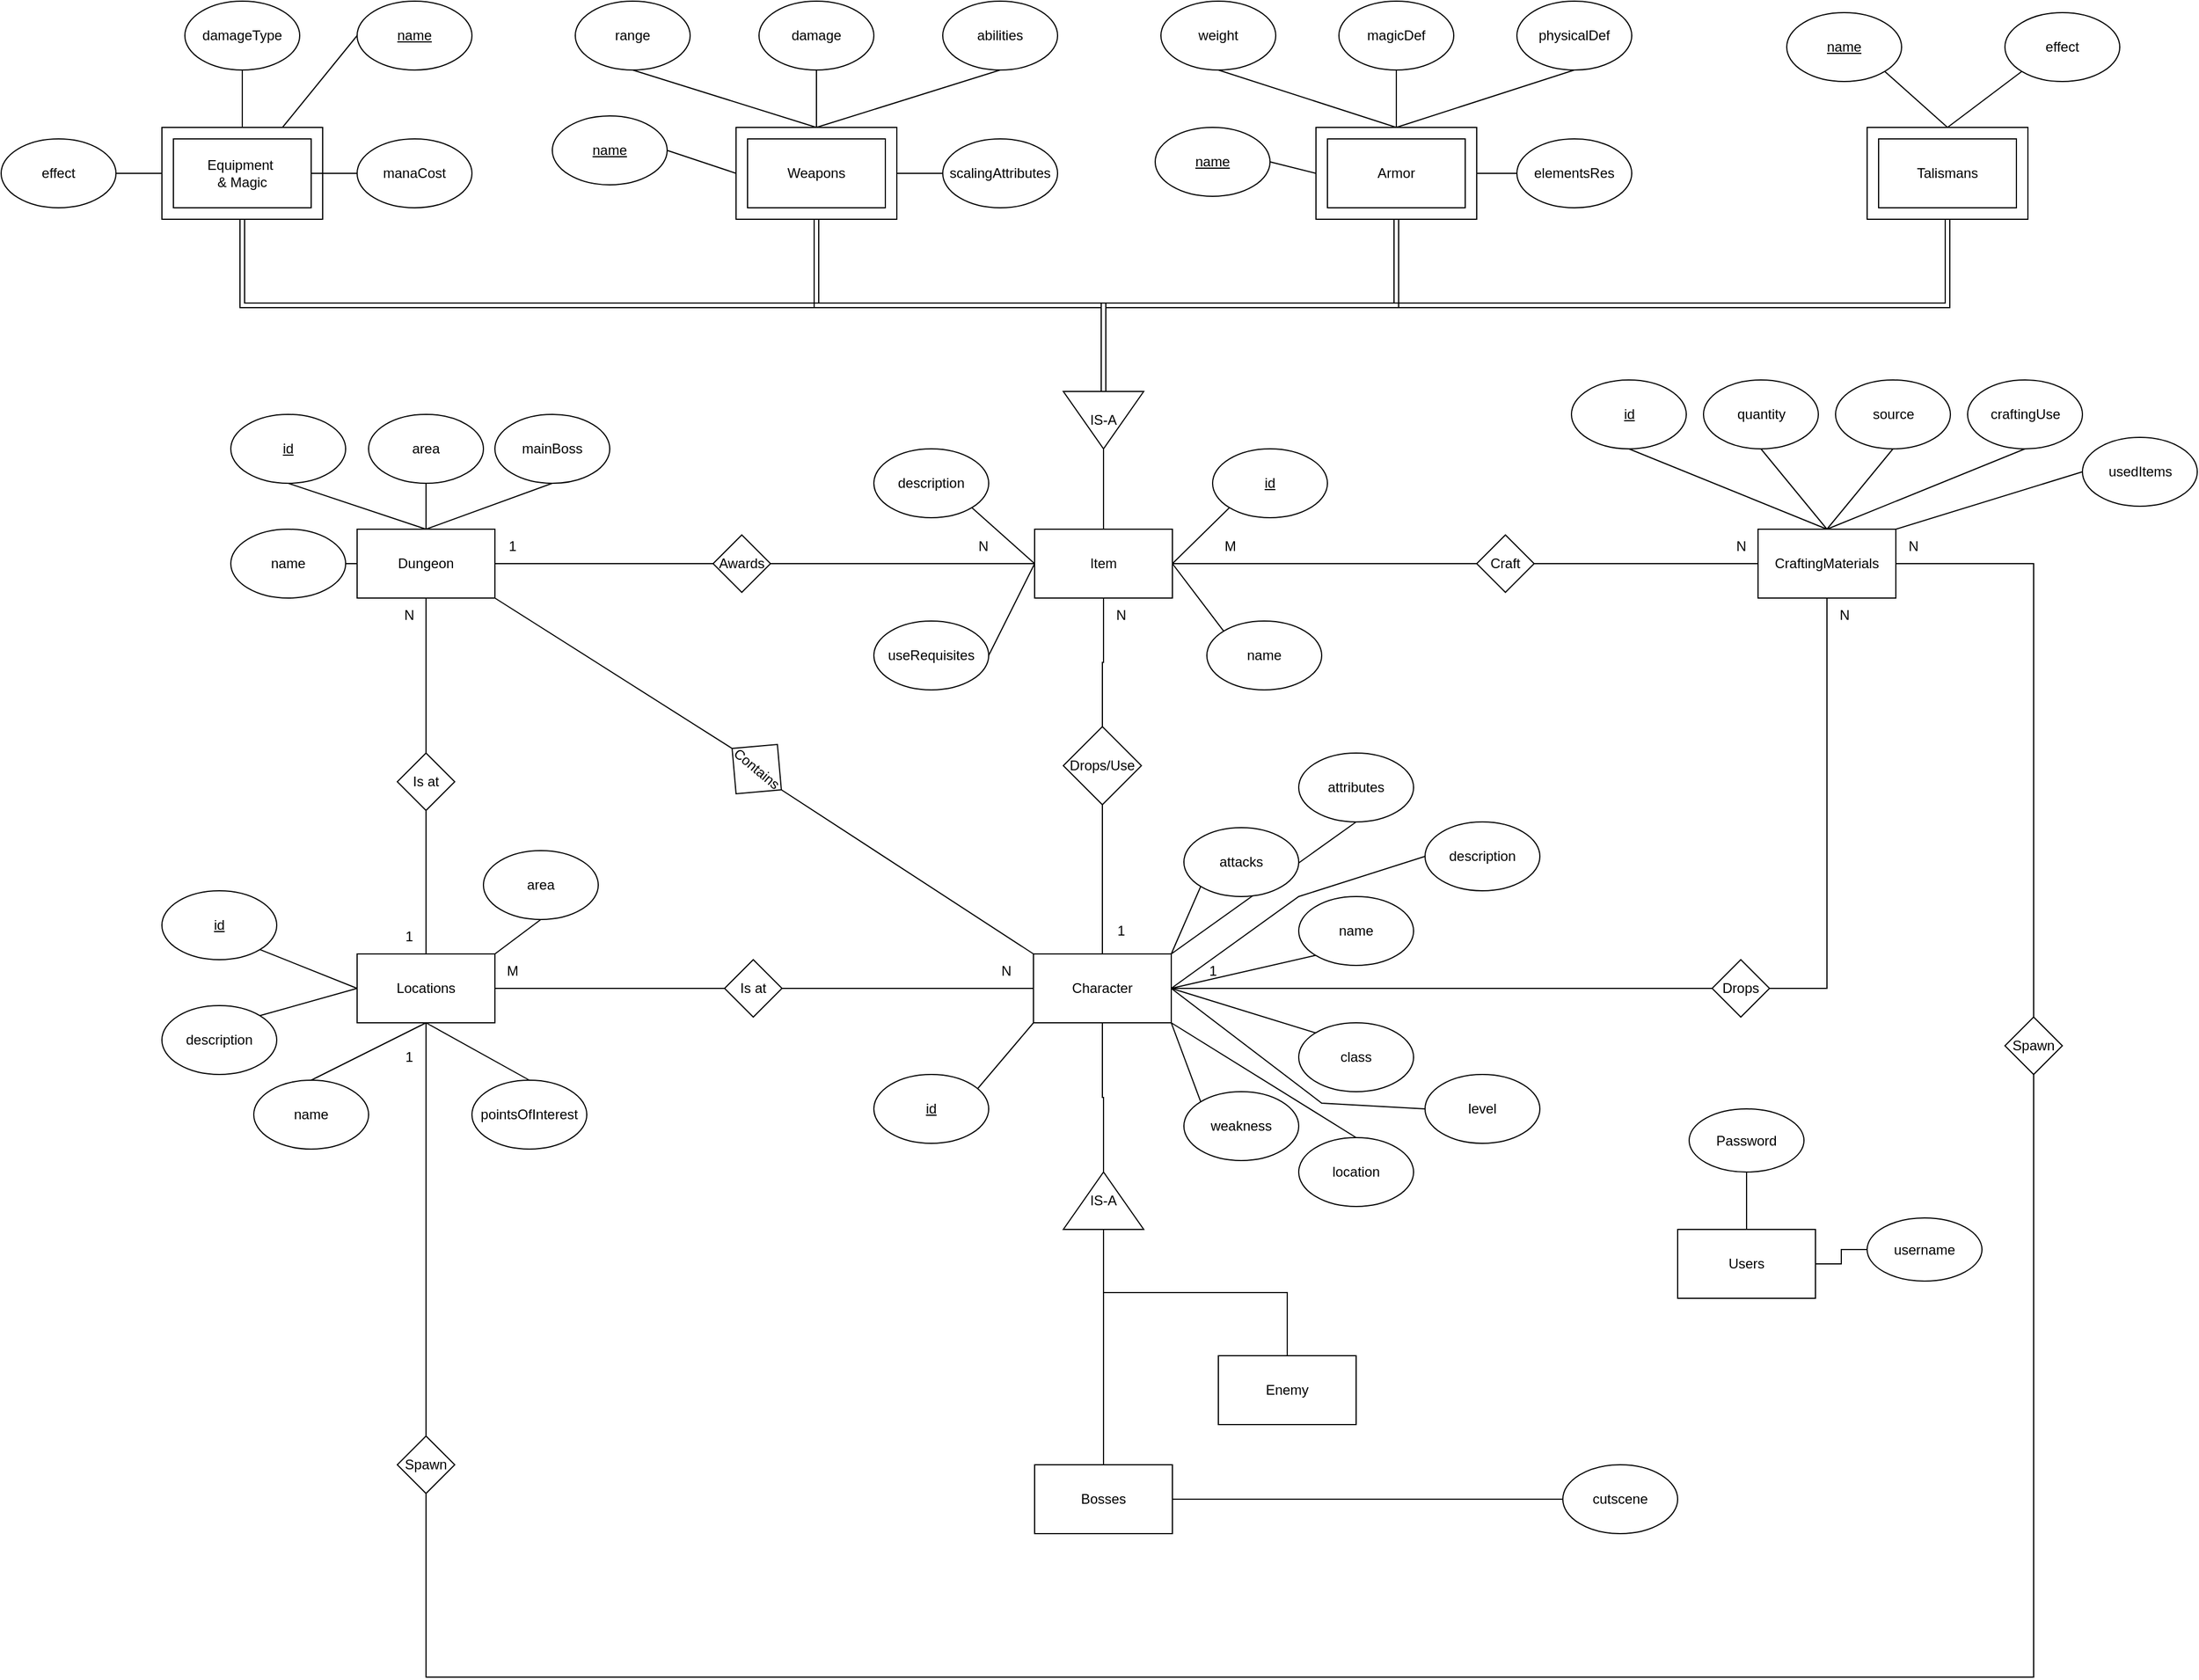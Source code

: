 <mxfile version="24.4.6" type="device">
  <diagram id="R2lEEEUBdFMjLlhIrx00" name="Page-1">
    <mxGraphModel dx="2249" dy="1911" grid="1" gridSize="10" guides="1" tooltips="1" connect="1" arrows="1" fold="1" page="1" pageScale="1" pageWidth="850" pageHeight="1100" math="0" shadow="0" extFonts="Permanent Marker^https://fonts.googleapis.com/css?family=Permanent+Marker">
      <root>
        <mxCell id="0" />
        <mxCell id="1" parent="0" />
        <mxCell id="Km-T-MCeGYv-uBNx-6VA-112" style="edgeStyle=orthogonalEdgeStyle;rounded=0;orthogonalLoop=1;jettySize=auto;html=1;exitX=0.5;exitY=0;exitDx=0;exitDy=0;entryX=0.5;entryY=1;entryDx=0;entryDy=0;endArrow=none;endFill=0;" parent="1" source="a5exqe3Fn3N1X1YNWytJ-4" target="Km-T-MCeGYv-uBNx-6VA-111" edge="1">
          <mxGeometry relative="1" as="geometry" />
        </mxCell>
        <mxCell id="Km-T-MCeGYv-uBNx-6VA-150" style="edgeStyle=orthogonalEdgeStyle;rounded=0;orthogonalLoop=1;jettySize=auto;html=1;exitX=1;exitY=0.5;exitDx=0;exitDy=0;entryX=0.5;entryY=1;entryDx=0;entryDy=0;endArrow=none;endFill=0;" parent="1" source="Km-T-MCeGYv-uBNx-6VA-151" target="Km-T-MCeGYv-uBNx-6VA-145" edge="1">
          <mxGeometry relative="1" as="geometry" />
        </mxCell>
        <mxCell id="a5exqe3Fn3N1X1YNWytJ-4" value="Character" style="rounded=0;whiteSpace=wrap;html=1;" parent="1" vertex="1">
          <mxGeometry x="399" y="370" width="120" height="60" as="geometry" />
        </mxCell>
        <mxCell id="Km-T-MCeGYv-uBNx-6VA-146" style="edgeStyle=orthogonalEdgeStyle;rounded=0;orthogonalLoop=1;jettySize=auto;html=1;exitX=1;exitY=0.5;exitDx=0;exitDy=0;entryX=0;entryY=0.5;entryDx=0;entryDy=0;endArrow=none;endFill=0;" parent="1" source="Km-T-MCeGYv-uBNx-6VA-147" target="Km-T-MCeGYv-uBNx-6VA-145" edge="1">
          <mxGeometry relative="1" as="geometry" />
        </mxCell>
        <mxCell id="a5exqe3Fn3N1X1YNWytJ-5" value="Item" style="rounded=0;whiteSpace=wrap;html=1;" parent="1" vertex="1">
          <mxGeometry x="400" width="120" height="60" as="geometry" />
        </mxCell>
        <mxCell id="a5exqe3Fn3N1X1YNWytJ-6" value="Weapons" style="rounded=0;whiteSpace=wrap;html=1;" parent="1" vertex="1">
          <mxGeometry x="150" y="-340" width="120" height="60" as="geometry" />
        </mxCell>
        <mxCell id="a5exqe3Fn3N1X1YNWytJ-7" value="Armor" style="rounded=0;whiteSpace=wrap;html=1;" parent="1" vertex="1">
          <mxGeometry x="655" y="-340" width="120" height="60" as="geometry" />
        </mxCell>
        <mxCell id="a5exqe3Fn3N1X1YNWytJ-8" value="Talismans" style="rounded=0;whiteSpace=wrap;html=1;" parent="1" vertex="1">
          <mxGeometry x="1135" y="-340" width="120" height="60" as="geometry" />
        </mxCell>
        <mxCell id="a5exqe3Fn3N1X1YNWytJ-9" value="Equipment&amp;nbsp;&lt;br&gt;&amp;amp; Magic" style="rounded=0;whiteSpace=wrap;html=1;strokeColor=default;perimeterSpacing=0;glass=0;shadow=0;gradientColor=none;fillColor=default;" parent="1" vertex="1">
          <mxGeometry x="-350" y="-340" width="120" height="60" as="geometry" />
        </mxCell>
        <mxCell id="Km-T-MCeGYv-uBNx-6VA-139" style="rounded=0;orthogonalLoop=1;jettySize=auto;html=1;exitX=0.5;exitY=0;exitDx=0;exitDy=0;entryX=0.5;entryY=1;entryDx=0;entryDy=0;endArrow=none;endFill=0;edgeStyle=orthogonalEdgeStyle;" parent="1" source="Km-T-MCeGYv-uBNx-6VA-140" target="Km-T-MCeGYv-uBNx-6VA-134" edge="1">
          <mxGeometry relative="1" as="geometry" />
        </mxCell>
        <mxCell id="Km-T-MCeGYv-uBNx-6VA-160" style="edgeStyle=orthogonalEdgeStyle;rounded=0;orthogonalLoop=1;jettySize=auto;html=1;exitX=0.5;exitY=0;exitDx=0;exitDy=0;entryX=1;entryY=0.5;entryDx=0;entryDy=0;endArrow=none;endFill=0;" parent="1" source="Km-T-MCeGYv-uBNx-6VA-167" target="Km-T-MCeGYv-uBNx-6VA-145" edge="1">
          <mxGeometry relative="1" as="geometry">
            <Array as="points">
              <mxPoint x="1270" y="30" />
            </Array>
          </mxGeometry>
        </mxCell>
        <mxCell id="a5exqe3Fn3N1X1YNWytJ-10" value="Locations" style="rounded=0;whiteSpace=wrap;html=1;" parent="1" vertex="1">
          <mxGeometry x="-190" y="370" width="120" height="60" as="geometry" />
        </mxCell>
        <mxCell id="Km-T-MCeGYv-uBNx-6VA-100" style="edgeStyle=orthogonalEdgeStyle;rounded=0;orthogonalLoop=1;jettySize=auto;html=1;exitX=0.5;exitY=0;exitDx=0;exitDy=0;entryX=0;entryY=0.5;entryDx=0;entryDy=0;endArrow=none;endFill=0;" parent="1" source="a5exqe3Fn3N1X1YNWytJ-12" target="Km-T-MCeGYv-uBNx-6VA-94" edge="1">
          <mxGeometry relative="1" as="geometry" />
        </mxCell>
        <mxCell id="a5exqe3Fn3N1X1YNWytJ-12" value="Bosses" style="rounded=0;whiteSpace=wrap;html=1;" parent="1" vertex="1">
          <mxGeometry x="400" y="815" width="120" height="60" as="geometry" />
        </mxCell>
        <mxCell id="a5exqe3Fn3N1X1YNWytJ-35" value="IS-A" style="triangle;whiteSpace=wrap;html=1;rotation=0;direction=south;" parent="1" vertex="1">
          <mxGeometry x="425" y="-120" width="70" height="50" as="geometry" />
        </mxCell>
        <mxCell id="a5exqe3Fn3N1X1YNWytJ-36" value="" style="endArrow=none;html=1;rounded=0;entryX=1;entryY=0.5;entryDx=0;entryDy=0;exitX=0.5;exitY=0;exitDx=0;exitDy=0;" parent="1" source="a5exqe3Fn3N1X1YNWytJ-5" target="a5exqe3Fn3N1X1YNWytJ-35" edge="1">
          <mxGeometry width="50" height="50" relative="1" as="geometry">
            <mxPoint x="300" y="30" as="sourcePoint" />
            <mxPoint x="350" y="-20" as="targetPoint" />
          </mxGeometry>
        </mxCell>
        <mxCell id="a5exqe3Fn3N1X1YNWytJ-37" value="" style="endArrow=none;html=1;rounded=0;entryX=0.5;entryY=1;entryDx=0;entryDy=0;exitX=0;exitY=0.5;exitDx=0;exitDy=0;edgeStyle=orthogonalEdgeStyle;shape=link;" parent="1" source="a5exqe3Fn3N1X1YNWytJ-35" target="Er95AWRNGRpnLCsBrpN--17" edge="1">
          <mxGeometry width="50" height="50" relative="1" as="geometry">
            <mxPoint x="210" y="-100" as="sourcePoint" />
            <mxPoint x="260" y="-150" as="targetPoint" />
          </mxGeometry>
        </mxCell>
        <mxCell id="a5exqe3Fn3N1X1YNWytJ-38" value="" style="endArrow=none;html=1;rounded=0;entryX=0.5;entryY=1;entryDx=0;entryDy=0;exitX=0;exitY=0.5;exitDx=0;exitDy=0;edgeStyle=orthogonalEdgeStyle;shape=link;" parent="1" source="a5exqe3Fn3N1X1YNWytJ-35" target="Er95AWRNGRpnLCsBrpN--18" edge="1">
          <mxGeometry width="50" height="50" relative="1" as="geometry">
            <mxPoint x="470" y="-110" as="sourcePoint" />
            <mxPoint x="170" y="-210" as="targetPoint" />
          </mxGeometry>
        </mxCell>
        <mxCell id="a5exqe3Fn3N1X1YNWytJ-39" value="" style="endArrow=none;html=1;rounded=0;entryX=0.5;entryY=1;entryDx=0;entryDy=0;exitX=0;exitY=0.5;exitDx=0;exitDy=0;edgeStyle=orthogonalEdgeStyle;shape=link;" parent="1" source="a5exqe3Fn3N1X1YNWytJ-35" target="Er95AWRNGRpnLCsBrpN--19" edge="1">
          <mxGeometry width="50" height="50" relative="1" as="geometry">
            <mxPoint x="480" y="-100" as="sourcePoint" />
            <mxPoint x="180" y="-200" as="targetPoint" />
          </mxGeometry>
        </mxCell>
        <mxCell id="a5exqe3Fn3N1X1YNWytJ-40" value="" style="endArrow=none;html=1;rounded=0;entryX=0.5;entryY=1;entryDx=0;entryDy=0;exitX=0;exitY=0.5;exitDx=0;exitDy=0;edgeStyle=orthogonalEdgeStyle;shape=link;" parent="1" source="a5exqe3Fn3N1X1YNWytJ-35" target="Er95AWRNGRpnLCsBrpN--21" edge="1">
          <mxGeometry width="50" height="50" relative="1" as="geometry">
            <mxPoint x="490" y="-90" as="sourcePoint" />
            <mxPoint x="190" y="-190" as="targetPoint" />
          </mxGeometry>
        </mxCell>
        <mxCell id="a5exqe3Fn3N1X1YNWytJ-52" style="edgeStyle=orthogonalEdgeStyle;rounded=0;orthogonalLoop=1;jettySize=auto;html=1;exitX=1;exitY=0.5;exitDx=0;exitDy=0;entryX=0;entryY=0.5;entryDx=0;entryDy=0;endArrow=none;endFill=0;" parent="1" source="a5exqe3Fn3N1X1YNWytJ-51" target="a5exqe3Fn3N1X1YNWytJ-4" edge="1">
          <mxGeometry relative="1" as="geometry" />
        </mxCell>
        <mxCell id="a5exqe3Fn3N1X1YNWytJ-53" style="edgeStyle=orthogonalEdgeStyle;rounded=0;orthogonalLoop=1;jettySize=auto;html=1;exitX=0;exitY=0.5;exitDx=0;exitDy=0;entryX=1;entryY=0.5;entryDx=0;entryDy=0;endArrow=none;endFill=0;" parent="1" source="a5exqe3Fn3N1X1YNWytJ-51" target="a5exqe3Fn3N1X1YNWytJ-10" edge="1">
          <mxGeometry relative="1" as="geometry" />
        </mxCell>
        <mxCell id="a5exqe3Fn3N1X1YNWytJ-51" value="Is at" style="rhombus;whiteSpace=wrap;html=1;" parent="1" vertex="1">
          <mxGeometry x="130" y="375" width="50" height="50" as="geometry" />
        </mxCell>
        <mxCell id="Km-T-MCeGYv-uBNx-6VA-59" style="rounded=0;orthogonalLoop=1;jettySize=auto;html=1;exitX=0.5;exitY=1;exitDx=0;exitDy=0;entryX=0.5;entryY=0;entryDx=0;entryDy=0;endArrow=none;endFill=0;" parent="1" source="Km-T-MCeGYv-uBNx-6VA-4" target="Er95AWRNGRpnLCsBrpN--17" edge="1">
          <mxGeometry relative="1" as="geometry" />
        </mxCell>
        <mxCell id="Km-T-MCeGYv-uBNx-6VA-4" value="damageType" style="ellipse;whiteSpace=wrap;html=1;" parent="1" vertex="1">
          <mxGeometry x="-340" y="-460" width="100" height="60" as="geometry" />
        </mxCell>
        <mxCell id="Km-T-MCeGYv-uBNx-6VA-60" style="edgeStyle=orthogonalEdgeStyle;rounded=0;orthogonalLoop=1;jettySize=auto;html=1;exitX=0;exitY=0.5;exitDx=0;exitDy=0;entryX=1;entryY=0.5;entryDx=0;entryDy=0;endArrow=none;endFill=0;" parent="1" source="Km-T-MCeGYv-uBNx-6VA-5" target="a5exqe3Fn3N1X1YNWytJ-9" edge="1">
          <mxGeometry relative="1" as="geometry" />
        </mxCell>
        <mxCell id="Km-T-MCeGYv-uBNx-6VA-5" value="manaCost" style="ellipse;whiteSpace=wrap;html=1;" parent="1" vertex="1">
          <mxGeometry x="-190" y="-340" width="100" height="60" as="geometry" />
        </mxCell>
        <mxCell id="Km-T-MCeGYv-uBNx-6VA-63" style="rounded=0;orthogonalLoop=1;jettySize=auto;html=1;exitX=0.5;exitY=1;exitDx=0;exitDy=0;endArrow=none;endFill=0;entryX=0.5;entryY=0;entryDx=0;entryDy=0;" parent="1" source="Km-T-MCeGYv-uBNx-6VA-9" target="Er95AWRNGRpnLCsBrpN--18" edge="1">
          <mxGeometry relative="1" as="geometry">
            <mxPoint x="210" y="-340" as="targetPoint" />
          </mxGeometry>
        </mxCell>
        <mxCell id="Km-T-MCeGYv-uBNx-6VA-9" value="damage" style="ellipse;whiteSpace=wrap;html=1;" parent="1" vertex="1">
          <mxGeometry x="160" y="-460" width="100" height="60" as="geometry" />
        </mxCell>
        <mxCell id="Km-T-MCeGYv-uBNx-6VA-61" style="rounded=0;orthogonalLoop=1;jettySize=auto;html=1;exitX=0.5;exitY=1;exitDx=0;exitDy=0;endArrow=none;endFill=0;entryX=0.5;entryY=0;entryDx=0;entryDy=0;" parent="1" source="Km-T-MCeGYv-uBNx-6VA-10" target="Er95AWRNGRpnLCsBrpN--18" edge="1">
          <mxGeometry relative="1" as="geometry" />
        </mxCell>
        <mxCell id="Km-T-MCeGYv-uBNx-6VA-10" value="range" style="ellipse;whiteSpace=wrap;html=1;" parent="1" vertex="1">
          <mxGeometry y="-460" width="100" height="60" as="geometry" />
        </mxCell>
        <mxCell id="Km-T-MCeGYv-uBNx-6VA-65" style="rounded=0;orthogonalLoop=1;jettySize=auto;html=1;exitX=0;exitY=0.5;exitDx=0;exitDy=0;entryX=1;entryY=0.5;entryDx=0;entryDy=0;endArrow=none;endFill=0;" parent="1" source="Km-T-MCeGYv-uBNx-6VA-11" target="Er95AWRNGRpnLCsBrpN--18" edge="1">
          <mxGeometry relative="1" as="geometry" />
        </mxCell>
        <mxCell id="Km-T-MCeGYv-uBNx-6VA-11" value="scalingAttributes" style="ellipse;whiteSpace=wrap;html=1;" parent="1" vertex="1">
          <mxGeometry x="320" y="-340" width="100" height="60" as="geometry" />
        </mxCell>
        <mxCell id="Km-T-MCeGYv-uBNx-6VA-64" style="rounded=0;orthogonalLoop=1;jettySize=auto;html=1;exitX=0.5;exitY=1;exitDx=0;exitDy=0;endArrow=none;endFill=0;entryX=0.5;entryY=0;entryDx=0;entryDy=0;" parent="1" source="Km-T-MCeGYv-uBNx-6VA-12" target="Er95AWRNGRpnLCsBrpN--18" edge="1">
          <mxGeometry relative="1" as="geometry">
            <mxPoint x="210" y="-340" as="targetPoint" />
          </mxGeometry>
        </mxCell>
        <mxCell id="Km-T-MCeGYv-uBNx-6VA-12" value="abilities" style="ellipse;whiteSpace=wrap;html=1;" parent="1" vertex="1">
          <mxGeometry x="320" y="-460" width="100" height="60" as="geometry" />
        </mxCell>
        <mxCell id="Km-T-MCeGYv-uBNx-6VA-71" style="rounded=0;orthogonalLoop=1;jettySize=auto;html=1;exitX=0.5;exitY=1;exitDx=0;exitDy=0;entryX=0.5;entryY=0;entryDx=0;entryDy=0;endArrow=none;endFill=0;" parent="1" source="Km-T-MCeGYv-uBNx-6VA-15" target="Er95AWRNGRpnLCsBrpN--19" edge="1">
          <mxGeometry relative="1" as="geometry" />
        </mxCell>
        <mxCell id="Km-T-MCeGYv-uBNx-6VA-15" value="physicalDef" style="ellipse;whiteSpace=wrap;html=1;" parent="1" vertex="1">
          <mxGeometry x="820" y="-460" width="100" height="60" as="geometry" />
        </mxCell>
        <mxCell id="Km-T-MCeGYv-uBNx-6VA-70" style="rounded=0;orthogonalLoop=1;jettySize=auto;html=1;exitX=0.5;exitY=1;exitDx=0;exitDy=0;entryX=0.5;entryY=0;entryDx=0;entryDy=0;endArrow=none;endFill=0;" parent="1" source="Km-T-MCeGYv-uBNx-6VA-16" target="Er95AWRNGRpnLCsBrpN--19" edge="1">
          <mxGeometry relative="1" as="geometry" />
        </mxCell>
        <mxCell id="Km-T-MCeGYv-uBNx-6VA-16" value="magicDef" style="ellipse;whiteSpace=wrap;html=1;" parent="1" vertex="1">
          <mxGeometry x="665" y="-460" width="100" height="60" as="geometry" />
        </mxCell>
        <mxCell id="Km-T-MCeGYv-uBNx-6VA-72" style="rounded=0;orthogonalLoop=1;jettySize=auto;html=1;exitX=0;exitY=0.5;exitDx=0;exitDy=0;entryX=1;entryY=0.5;entryDx=0;entryDy=0;endArrow=none;endFill=0;" parent="1" source="Km-T-MCeGYv-uBNx-6VA-17" target="Er95AWRNGRpnLCsBrpN--19" edge="1">
          <mxGeometry relative="1" as="geometry" />
        </mxCell>
        <mxCell id="Km-T-MCeGYv-uBNx-6VA-17" value="elementsRes" style="ellipse;whiteSpace=wrap;html=1;" parent="1" vertex="1">
          <mxGeometry x="820" y="-340" width="100" height="60" as="geometry" />
        </mxCell>
        <mxCell id="Km-T-MCeGYv-uBNx-6VA-68" style="rounded=0;orthogonalLoop=1;jettySize=auto;html=1;exitX=0.5;exitY=1;exitDx=0;exitDy=0;entryX=0.5;entryY=0;entryDx=0;entryDy=0;endArrow=none;endFill=0;" parent="1" source="Km-T-MCeGYv-uBNx-6VA-18" target="Er95AWRNGRpnLCsBrpN--19" edge="1">
          <mxGeometry relative="1" as="geometry" />
        </mxCell>
        <mxCell id="Km-T-MCeGYv-uBNx-6VA-18" value="weight" style="ellipse;whiteSpace=wrap;html=1;" parent="1" vertex="1">
          <mxGeometry x="510" y="-460" width="100" height="60" as="geometry" />
        </mxCell>
        <mxCell id="Km-T-MCeGYv-uBNx-6VA-78" style="rounded=0;orthogonalLoop=1;jettySize=auto;html=1;exitX=0;exitY=1;exitDx=0;exitDy=0;entryX=0.5;entryY=0;entryDx=0;entryDy=0;endArrow=none;endFill=0;" parent="1" source="Km-T-MCeGYv-uBNx-6VA-22" target="Er95AWRNGRpnLCsBrpN--21" edge="1">
          <mxGeometry relative="1" as="geometry" />
        </mxCell>
        <mxCell id="Km-T-MCeGYv-uBNx-6VA-22" value="effect" style="ellipse;whiteSpace=wrap;html=1;" parent="1" vertex="1">
          <mxGeometry x="1245" y="-450" width="100" height="60" as="geometry" />
        </mxCell>
        <mxCell id="Km-T-MCeGYv-uBNx-6VA-104" style="rounded=0;orthogonalLoop=1;jettySize=auto;html=1;exitX=0;exitY=1;exitDx=0;exitDy=0;entryX=1;entryY=0.5;entryDx=0;entryDy=0;endArrow=none;endFill=0;" parent="1" source="Km-T-MCeGYv-uBNx-6VA-24" target="a5exqe3Fn3N1X1YNWytJ-5" edge="1">
          <mxGeometry relative="1" as="geometry" />
        </mxCell>
        <mxCell id="Km-T-MCeGYv-uBNx-6VA-24" value="&lt;u&gt;id&lt;/u&gt;" style="ellipse;whiteSpace=wrap;html=1;" parent="1" vertex="1">
          <mxGeometry x="555" y="-70" width="100" height="60" as="geometry" />
        </mxCell>
        <mxCell id="Km-T-MCeGYv-uBNx-6VA-105" style="rounded=0;orthogonalLoop=1;jettySize=auto;html=1;exitX=0;exitY=0;exitDx=0;exitDy=0;entryX=1;entryY=0.5;entryDx=0;entryDy=0;endArrow=none;endFill=0;" parent="1" source="Km-T-MCeGYv-uBNx-6VA-25" target="a5exqe3Fn3N1X1YNWytJ-5" edge="1">
          <mxGeometry relative="1" as="geometry" />
        </mxCell>
        <mxCell id="Km-T-MCeGYv-uBNx-6VA-25" value="name" style="ellipse;whiteSpace=wrap;html=1;" parent="1" vertex="1">
          <mxGeometry x="550" y="80" width="100" height="60" as="geometry" />
        </mxCell>
        <mxCell id="Km-T-MCeGYv-uBNx-6VA-101" style="rounded=0;orthogonalLoop=1;jettySize=auto;html=1;exitX=1;exitY=1;exitDx=0;exitDy=0;entryX=0;entryY=0.5;entryDx=0;entryDy=0;endArrow=none;endFill=0;" parent="1" source="Km-T-MCeGYv-uBNx-6VA-26" target="a5exqe3Fn3N1X1YNWytJ-5" edge="1">
          <mxGeometry relative="1" as="geometry" />
        </mxCell>
        <mxCell id="Km-T-MCeGYv-uBNx-6VA-26" value="description" style="ellipse;whiteSpace=wrap;html=1;" parent="1" vertex="1">
          <mxGeometry x="260" y="-70" width="100" height="60" as="geometry" />
        </mxCell>
        <mxCell id="Km-T-MCeGYv-uBNx-6VA-103" style="rounded=0;orthogonalLoop=1;jettySize=auto;html=1;exitX=1;exitY=0.5;exitDx=0;exitDy=0;entryX=0;entryY=0.5;entryDx=0;entryDy=0;endArrow=none;endFill=0;" parent="1" source="Km-T-MCeGYv-uBNx-6VA-28" target="a5exqe3Fn3N1X1YNWytJ-5" edge="1">
          <mxGeometry relative="1" as="geometry" />
        </mxCell>
        <mxCell id="Km-T-MCeGYv-uBNx-6VA-28" value="useRequisites" style="ellipse;whiteSpace=wrap;html=1;" parent="1" vertex="1">
          <mxGeometry x="260" y="80" width="100" height="60" as="geometry" />
        </mxCell>
        <mxCell id="Km-T-MCeGYv-uBNx-6VA-79" style="rounded=0;orthogonalLoop=1;jettySize=auto;html=1;exitX=1;exitY=0.5;exitDx=0;exitDy=0;entryX=0;entryY=0.5;entryDx=0;entryDy=0;endArrow=none;endFill=0;" parent="1" source="Km-T-MCeGYv-uBNx-6VA-29" target="Er95AWRNGRpnLCsBrpN--17" edge="1">
          <mxGeometry relative="1" as="geometry" />
        </mxCell>
        <mxCell id="Km-T-MCeGYv-uBNx-6VA-29" value="effect" style="ellipse;whiteSpace=wrap;html=1;" parent="1" vertex="1">
          <mxGeometry x="-500" y="-340" width="100" height="60" as="geometry" />
        </mxCell>
        <mxCell id="Km-T-MCeGYv-uBNx-6VA-131" style="rounded=0;orthogonalLoop=1;jettySize=auto;html=1;exitX=0.5;exitY=1;exitDx=0;exitDy=0;entryX=0;entryY=1;entryDx=0;entryDy=0;endArrow=none;endFill=0;" parent="1" source="Km-T-MCeGYv-uBNx-6VA-30" target="a5exqe3Fn3N1X1YNWytJ-4" edge="1">
          <mxGeometry relative="1" as="geometry" />
        </mxCell>
        <mxCell id="Km-T-MCeGYv-uBNx-6VA-30" value="&lt;u&gt;id&lt;/u&gt;" style="ellipse;whiteSpace=wrap;html=1;" parent="1" vertex="1">
          <mxGeometry x="260" y="475" width="100" height="60" as="geometry" />
        </mxCell>
        <mxCell id="Km-T-MCeGYv-uBNx-6VA-125" style="rounded=0;orthogonalLoop=1;jettySize=auto;html=1;exitX=0;exitY=1;exitDx=0;exitDy=0;entryX=1;entryY=0.5;entryDx=0;entryDy=0;endArrow=none;endFill=0;" parent="1" source="Km-T-MCeGYv-uBNx-6VA-31" target="a5exqe3Fn3N1X1YNWytJ-4" edge="1">
          <mxGeometry relative="1" as="geometry" />
        </mxCell>
        <mxCell id="Km-T-MCeGYv-uBNx-6VA-31" value="name" style="ellipse;whiteSpace=wrap;html=1;" parent="1" vertex="1">
          <mxGeometry x="630" y="320" width="100" height="60" as="geometry" />
        </mxCell>
        <mxCell id="Km-T-MCeGYv-uBNx-6VA-127" style="rounded=0;orthogonalLoop=1;jettySize=auto;html=1;exitX=0;exitY=0;exitDx=0;exitDy=0;entryX=1;entryY=0.5;entryDx=0;entryDy=0;endArrow=none;endFill=0;" parent="1" source="Km-T-MCeGYv-uBNx-6VA-32" target="a5exqe3Fn3N1X1YNWytJ-4" edge="1">
          <mxGeometry relative="1" as="geometry" />
        </mxCell>
        <mxCell id="Km-T-MCeGYv-uBNx-6VA-32" value="class" style="ellipse;whiteSpace=wrap;html=1;" parent="1" vertex="1">
          <mxGeometry x="630" y="430" width="100" height="60" as="geometry" />
        </mxCell>
        <mxCell id="Km-T-MCeGYv-uBNx-6VA-149" style="rounded=0;orthogonalLoop=1;jettySize=auto;html=1;exitX=0;exitY=0.5;exitDx=0;exitDy=0;entryX=1;entryY=0.5;entryDx=0;entryDy=0;endArrow=none;endFill=0;" parent="1" source="Km-T-MCeGYv-uBNx-6VA-33" target="a5exqe3Fn3N1X1YNWytJ-4" edge="1">
          <mxGeometry relative="1" as="geometry">
            <Array as="points">
              <mxPoint x="650" y="500" />
            </Array>
          </mxGeometry>
        </mxCell>
        <mxCell id="Km-T-MCeGYv-uBNx-6VA-33" value="level" style="ellipse;whiteSpace=wrap;html=1;" parent="1" vertex="1">
          <mxGeometry x="740" y="475" width="100" height="60" as="geometry" />
        </mxCell>
        <mxCell id="Km-T-MCeGYv-uBNx-6VA-130" style="rounded=0;orthogonalLoop=1;jettySize=auto;html=1;exitX=0.5;exitY=1;exitDx=0;exitDy=0;entryX=1;entryY=0;entryDx=0;entryDy=0;endArrow=none;endFill=0;" parent="1" source="Km-T-MCeGYv-uBNx-6VA-34" target="a5exqe3Fn3N1X1YNWytJ-4" edge="1">
          <mxGeometry relative="1" as="geometry" />
        </mxCell>
        <mxCell id="Km-T-MCeGYv-uBNx-6VA-34" value="attributes" style="ellipse;whiteSpace=wrap;html=1;" parent="1" vertex="1">
          <mxGeometry x="630" y="195" width="100" height="60" as="geometry" />
        </mxCell>
        <mxCell id="Km-T-MCeGYv-uBNx-6VA-106" style="rounded=0;orthogonalLoop=1;jettySize=auto;html=1;exitX=1;exitY=1;exitDx=0;exitDy=0;entryX=0;entryY=0.5;entryDx=0;entryDy=0;endArrow=none;endFill=0;" parent="1" source="Km-T-MCeGYv-uBNx-6VA-44" target="a5exqe3Fn3N1X1YNWytJ-10" edge="1">
          <mxGeometry relative="1" as="geometry" />
        </mxCell>
        <mxCell id="Km-T-MCeGYv-uBNx-6VA-44" value="&lt;u&gt;id&lt;/u&gt;" style="ellipse;whiteSpace=wrap;html=1;" parent="1" vertex="1">
          <mxGeometry x="-360" y="315" width="100" height="60" as="geometry" />
        </mxCell>
        <mxCell id="Km-T-MCeGYv-uBNx-6VA-108" style="rounded=0;orthogonalLoop=1;jettySize=auto;html=1;exitX=0.5;exitY=0;exitDx=0;exitDy=0;entryX=0.5;entryY=1;entryDx=0;entryDy=0;endArrow=none;endFill=0;" parent="1" source="Km-T-MCeGYv-uBNx-6VA-45" target="a5exqe3Fn3N1X1YNWytJ-10" edge="1">
          <mxGeometry relative="1" as="geometry" />
        </mxCell>
        <mxCell id="Km-T-MCeGYv-uBNx-6VA-45" value="name" style="ellipse;whiteSpace=wrap;html=1;" parent="1" vertex="1">
          <mxGeometry x="-280" y="480" width="100" height="60" as="geometry" />
        </mxCell>
        <mxCell id="Km-T-MCeGYv-uBNx-6VA-107" style="rounded=0;orthogonalLoop=1;jettySize=auto;html=1;exitX=1;exitY=0;exitDx=0;exitDy=0;entryX=0;entryY=0.5;entryDx=0;entryDy=0;endArrow=none;endFill=0;" parent="1" source="Km-T-MCeGYv-uBNx-6VA-46" target="a5exqe3Fn3N1X1YNWytJ-10" edge="1">
          <mxGeometry relative="1" as="geometry" />
        </mxCell>
        <mxCell id="Km-T-MCeGYv-uBNx-6VA-46" value="description" style="ellipse;whiteSpace=wrap;html=1;" parent="1" vertex="1">
          <mxGeometry x="-360" y="415" width="100" height="60" as="geometry" />
        </mxCell>
        <mxCell id="Km-T-MCeGYv-uBNx-6VA-110" style="rounded=0;orthogonalLoop=1;jettySize=auto;html=1;exitX=0.5;exitY=1;exitDx=0;exitDy=0;entryX=1;entryY=0;entryDx=0;entryDy=0;endArrow=none;endFill=0;" parent="1" source="Km-T-MCeGYv-uBNx-6VA-47" target="a5exqe3Fn3N1X1YNWytJ-10" edge="1">
          <mxGeometry relative="1" as="geometry" />
        </mxCell>
        <mxCell id="Km-T-MCeGYv-uBNx-6VA-47" value="area" style="ellipse;whiteSpace=wrap;html=1;" parent="1" vertex="1">
          <mxGeometry x="-80" y="280" width="100" height="60" as="geometry" />
        </mxCell>
        <mxCell id="Km-T-MCeGYv-uBNx-6VA-109" style="rounded=0;orthogonalLoop=1;jettySize=auto;html=1;exitX=0.5;exitY=0;exitDx=0;exitDy=0;entryX=0.5;entryY=1;entryDx=0;entryDy=0;endArrow=none;endFill=0;" parent="1" source="Km-T-MCeGYv-uBNx-6VA-48" target="a5exqe3Fn3N1X1YNWytJ-10" edge="1">
          <mxGeometry relative="1" as="geometry" />
        </mxCell>
        <mxCell id="Km-T-MCeGYv-uBNx-6VA-48" value="pointsOfInterest" style="ellipse;whiteSpace=wrap;html=1;" parent="1" vertex="1">
          <mxGeometry x="-90" y="480" width="100" height="60" as="geometry" />
        </mxCell>
        <mxCell id="Km-T-MCeGYv-uBNx-6VA-129" style="rounded=0;orthogonalLoop=1;jettySize=auto;html=1;exitX=0.5;exitY=0;exitDx=0;exitDy=0;entryX=1;entryY=1;entryDx=0;entryDy=0;endArrow=none;endFill=0;" parent="1" source="Km-T-MCeGYv-uBNx-6VA-52" target="a5exqe3Fn3N1X1YNWytJ-4" edge="1">
          <mxGeometry relative="1" as="geometry" />
        </mxCell>
        <mxCell id="Km-T-MCeGYv-uBNx-6VA-52" value="location" style="ellipse;whiteSpace=wrap;html=1;" parent="1" vertex="1">
          <mxGeometry x="630" y="530" width="100" height="60" as="geometry" />
        </mxCell>
        <mxCell id="Km-T-MCeGYv-uBNx-6VA-95" style="edgeStyle=orthogonalEdgeStyle;rounded=0;orthogonalLoop=1;jettySize=auto;html=1;exitX=1;exitY=0.5;exitDx=0;exitDy=0;entryX=0.5;entryY=1;entryDx=0;entryDy=0;endArrow=none;endFill=0;" parent="1" source="Km-T-MCeGYv-uBNx-6VA-94" target="a5exqe3Fn3N1X1YNWytJ-4" edge="1">
          <mxGeometry relative="1" as="geometry" />
        </mxCell>
        <mxCell id="Km-T-MCeGYv-uBNx-6VA-94" value="IS-A" style="triangle;whiteSpace=wrap;html=1;rotation=0;direction=north;" parent="1" vertex="1">
          <mxGeometry x="425" y="560" width="70" height="50" as="geometry" />
        </mxCell>
        <mxCell id="Km-T-MCeGYv-uBNx-6VA-126" style="rounded=0;orthogonalLoop=1;jettySize=auto;html=1;exitX=0;exitY=0.5;exitDx=0;exitDy=0;entryX=1;entryY=0.5;entryDx=0;entryDy=0;endArrow=none;endFill=0;" parent="1" source="Km-T-MCeGYv-uBNx-6VA-97" target="a5exqe3Fn3N1X1YNWytJ-4" edge="1">
          <mxGeometry relative="1" as="geometry">
            <Array as="points">
              <mxPoint x="630" y="320" />
            </Array>
          </mxGeometry>
        </mxCell>
        <mxCell id="Km-T-MCeGYv-uBNx-6VA-97" value="description" style="ellipse;whiteSpace=wrap;html=1;" parent="1" vertex="1">
          <mxGeometry x="740" y="255" width="100" height="60" as="geometry" />
        </mxCell>
        <mxCell id="Km-T-MCeGYv-uBNx-6VA-124" style="rounded=0;orthogonalLoop=1;jettySize=auto;html=1;exitX=0;exitY=1;exitDx=0;exitDy=0;entryX=1;entryY=0;entryDx=0;entryDy=0;endArrow=none;endFill=0;" parent="1" source="Km-T-MCeGYv-uBNx-6VA-98" target="a5exqe3Fn3N1X1YNWytJ-4" edge="1">
          <mxGeometry relative="1" as="geometry" />
        </mxCell>
        <mxCell id="Km-T-MCeGYv-uBNx-6VA-98" value="attacks" style="ellipse;whiteSpace=wrap;html=1;" parent="1" vertex="1">
          <mxGeometry x="530" y="260" width="100" height="60" as="geometry" />
        </mxCell>
        <mxCell id="Km-T-MCeGYv-uBNx-6VA-128" style="rounded=0;orthogonalLoop=1;jettySize=auto;html=1;exitX=0;exitY=0;exitDx=0;exitDy=0;entryX=1;entryY=1;entryDx=0;entryDy=0;endArrow=none;endFill=0;" parent="1" source="Km-T-MCeGYv-uBNx-6VA-99" target="a5exqe3Fn3N1X1YNWytJ-4" edge="1">
          <mxGeometry relative="1" as="geometry" />
        </mxCell>
        <mxCell id="Km-T-MCeGYv-uBNx-6VA-99" value="weakness" style="ellipse;whiteSpace=wrap;html=1;" parent="1" vertex="1">
          <mxGeometry x="530" y="490" width="100" height="60" as="geometry" />
        </mxCell>
        <mxCell id="Km-T-MCeGYv-uBNx-6VA-113" style="edgeStyle=orthogonalEdgeStyle;rounded=0;orthogonalLoop=1;jettySize=auto;html=1;exitX=0.5;exitY=0;exitDx=0;exitDy=0;entryX=0.5;entryY=1;entryDx=0;entryDy=0;endArrow=none;endFill=0;" parent="1" source="Km-T-MCeGYv-uBNx-6VA-111" target="a5exqe3Fn3N1X1YNWytJ-5" edge="1">
          <mxGeometry relative="1" as="geometry" />
        </mxCell>
        <mxCell id="Km-T-MCeGYv-uBNx-6VA-111" value="Drops/Use" style="rhombus;whiteSpace=wrap;html=1;aspect=fixed;" parent="1" vertex="1">
          <mxGeometry x="425" y="172" width="68" height="68" as="geometry" />
        </mxCell>
        <mxCell id="Km-T-MCeGYv-uBNx-6VA-114" value="1" style="text;html=1;align=center;verticalAlign=middle;resizable=0;points=[];autosize=1;strokeColor=none;fillColor=none;" parent="1" vertex="1">
          <mxGeometry x="460" y="335" width="30" height="30" as="geometry" />
        </mxCell>
        <mxCell id="Km-T-MCeGYv-uBNx-6VA-115" value="N" style="text;html=1;align=center;verticalAlign=middle;resizable=0;points=[];autosize=1;strokeColor=none;fillColor=none;" parent="1" vertex="1">
          <mxGeometry x="460" y="60" width="30" height="30" as="geometry" />
        </mxCell>
        <mxCell id="Km-T-MCeGYv-uBNx-6VA-119" style="edgeStyle=orthogonalEdgeStyle;rounded=0;orthogonalLoop=1;jettySize=auto;html=1;exitX=0;exitY=0.5;exitDx=0;exitDy=0;entryX=1;entryY=0.5;entryDx=0;entryDy=0;endArrow=none;endFill=0;" parent="1" source="Km-T-MCeGYv-uBNx-6VA-116" target="a5exqe3Fn3N1X1YNWytJ-12" edge="1">
          <mxGeometry relative="1" as="geometry" />
        </mxCell>
        <mxCell id="Km-T-MCeGYv-uBNx-6VA-116" value="cutscene" style="ellipse;whiteSpace=wrap;html=1;" parent="1" vertex="1">
          <mxGeometry x="860" y="815" width="100" height="60" as="geometry" />
        </mxCell>
        <mxCell id="Km-T-MCeGYv-uBNx-6VA-136" style="rounded=0;orthogonalLoop=1;jettySize=auto;html=1;exitX=1;exitY=0.5;exitDx=0;exitDy=0;entryX=0;entryY=0.5;entryDx=0;entryDy=0;endArrow=none;endFill=0;" parent="1" source="Km-T-MCeGYv-uBNx-6VA-137" target="a5exqe3Fn3N1X1YNWytJ-5" edge="1">
          <mxGeometry relative="1" as="geometry" />
        </mxCell>
        <mxCell id="Km-T-MCeGYv-uBNx-6VA-142" style="rounded=0;orthogonalLoop=1;jettySize=auto;html=1;exitX=1;exitY=0.5;exitDx=0;exitDy=0;entryX=0;entryY=0;entryDx=0;entryDy=0;endArrow=none;endFill=0;" parent="1" source="Km-T-MCeGYv-uBNx-6VA-143" target="a5exqe3Fn3N1X1YNWytJ-4" edge="1">
          <mxGeometry relative="1" as="geometry" />
        </mxCell>
        <mxCell id="Km-T-MCeGYv-uBNx-6VA-134" value="Dungeon" style="rounded=0;whiteSpace=wrap;html=1;" parent="1" vertex="1">
          <mxGeometry x="-190" width="120" height="60" as="geometry" />
        </mxCell>
        <mxCell id="Km-T-MCeGYv-uBNx-6VA-138" value="" style="rounded=0;orthogonalLoop=1;jettySize=auto;html=1;exitX=1;exitY=0.5;exitDx=0;exitDy=0;entryX=0;entryY=0.5;entryDx=0;entryDy=0;endArrow=none;endFill=0;" parent="1" source="Km-T-MCeGYv-uBNx-6VA-134" target="Km-T-MCeGYv-uBNx-6VA-137" edge="1">
          <mxGeometry relative="1" as="geometry">
            <mxPoint x="-80" y="30" as="sourcePoint" />
            <mxPoint x="400" y="30" as="targetPoint" />
          </mxGeometry>
        </mxCell>
        <mxCell id="Km-T-MCeGYv-uBNx-6VA-137" value="Awards" style="rhombus;whiteSpace=wrap;html=1;" parent="1" vertex="1">
          <mxGeometry x="120" y="5" width="50" height="50" as="geometry" />
        </mxCell>
        <mxCell id="Km-T-MCeGYv-uBNx-6VA-141" value="" style="rounded=0;orthogonalLoop=1;jettySize=auto;html=1;exitX=0.5;exitY=0;exitDx=0;exitDy=0;entryX=0.5;entryY=1;entryDx=0;entryDy=0;endArrow=none;endFill=0;edgeStyle=orthogonalEdgeStyle;" parent="1" source="a5exqe3Fn3N1X1YNWytJ-10" target="Km-T-MCeGYv-uBNx-6VA-140" edge="1">
          <mxGeometry relative="1" as="geometry">
            <mxPoint x="-130" y="370" as="sourcePoint" />
            <mxPoint x="-130" y="60" as="targetPoint" />
          </mxGeometry>
        </mxCell>
        <mxCell id="Km-T-MCeGYv-uBNx-6VA-140" value="Is at" style="rhombus;whiteSpace=wrap;html=1;" parent="1" vertex="1">
          <mxGeometry x="-155" y="195" width="50" height="50" as="geometry" />
        </mxCell>
        <mxCell id="Km-T-MCeGYv-uBNx-6VA-144" value="" style="rounded=0;orthogonalLoop=1;jettySize=auto;html=1;exitX=1;exitY=1;exitDx=0;exitDy=0;entryX=0;entryY=0.5;entryDx=0;entryDy=0;endArrow=none;endFill=0;" parent="1" source="Km-T-MCeGYv-uBNx-6VA-134" target="Km-T-MCeGYv-uBNx-6VA-143" edge="1">
          <mxGeometry relative="1" as="geometry">
            <mxPoint x="-70" y="60" as="sourcePoint" />
            <mxPoint x="399" y="370" as="targetPoint" />
          </mxGeometry>
        </mxCell>
        <mxCell id="Km-T-MCeGYv-uBNx-6VA-143" value="Contains" style="rhombus;whiteSpace=wrap;html=1;rotation=40;aspect=fixed;" parent="1" vertex="1">
          <mxGeometry x="130" y="181" width="56" height="56" as="geometry" />
        </mxCell>
        <mxCell id="Km-T-MCeGYv-uBNx-6VA-145" value="CraftingMaterials" style="rounded=0;whiteSpace=wrap;html=1;" parent="1" vertex="1">
          <mxGeometry x="1030" width="120" height="60" as="geometry" />
        </mxCell>
        <mxCell id="Km-T-MCeGYv-uBNx-6VA-148" value="" style="edgeStyle=orthogonalEdgeStyle;rounded=0;orthogonalLoop=1;jettySize=auto;html=1;exitX=1;exitY=0.5;exitDx=0;exitDy=0;entryX=0;entryY=0.5;entryDx=0;entryDy=0;endArrow=none;endFill=0;" parent="1" source="a5exqe3Fn3N1X1YNWytJ-5" target="Km-T-MCeGYv-uBNx-6VA-147" edge="1">
          <mxGeometry relative="1" as="geometry">
            <mxPoint x="520" y="30" as="sourcePoint" />
            <mxPoint x="880" y="30" as="targetPoint" />
          </mxGeometry>
        </mxCell>
        <mxCell id="Km-T-MCeGYv-uBNx-6VA-147" value="Craft" style="rhombus;whiteSpace=wrap;html=1;" parent="1" vertex="1">
          <mxGeometry x="785" y="5" width="50" height="50" as="geometry" />
        </mxCell>
        <mxCell id="Km-T-MCeGYv-uBNx-6VA-152" value="" style="edgeStyle=orthogonalEdgeStyle;rounded=0;orthogonalLoop=1;jettySize=auto;html=1;exitX=1;exitY=0.5;exitDx=0;exitDy=0;entryX=0;entryY=0.5;entryDx=0;entryDy=0;endArrow=none;endFill=0;" parent="1" source="a5exqe3Fn3N1X1YNWytJ-4" target="Km-T-MCeGYv-uBNx-6VA-151" edge="1">
          <mxGeometry relative="1" as="geometry">
            <mxPoint x="519" y="400" as="sourcePoint" />
            <mxPoint x="1090" y="60" as="targetPoint" />
          </mxGeometry>
        </mxCell>
        <mxCell id="Km-T-MCeGYv-uBNx-6VA-151" value="Drops" style="rhombus;whiteSpace=wrap;html=1;" parent="1" vertex="1">
          <mxGeometry x="990" y="375" width="50" height="50" as="geometry" />
        </mxCell>
        <mxCell id="Km-T-MCeGYv-uBNx-6VA-153" value="1" style="text;html=1;align=center;verticalAlign=middle;resizable=0;points=[];autosize=1;strokeColor=none;fillColor=none;" parent="1" vertex="1">
          <mxGeometry x="-70" width="30" height="30" as="geometry" />
        </mxCell>
        <mxCell id="Km-T-MCeGYv-uBNx-6VA-154" value="N" style="text;html=1;align=center;verticalAlign=middle;resizable=0;points=[];autosize=1;strokeColor=none;fillColor=none;" parent="1" vertex="1">
          <mxGeometry x="340" width="30" height="30" as="geometry" />
        </mxCell>
        <mxCell id="Km-T-MCeGYv-uBNx-6VA-155" value="1" style="text;html=1;align=center;verticalAlign=middle;resizable=0;points=[];autosize=1;strokeColor=none;fillColor=none;" parent="1" vertex="1">
          <mxGeometry x="-160" y="340" width="30" height="30" as="geometry" />
        </mxCell>
        <mxCell id="Km-T-MCeGYv-uBNx-6VA-156" value="N" style="text;html=1;align=center;verticalAlign=middle;resizable=0;points=[];autosize=1;strokeColor=none;fillColor=none;" parent="1" vertex="1">
          <mxGeometry x="-160" y="60" width="30" height="30" as="geometry" />
        </mxCell>
        <mxCell id="Km-T-MCeGYv-uBNx-6VA-157" value="M" style="text;html=1;align=center;verticalAlign=middle;resizable=0;points=[];autosize=1;strokeColor=none;fillColor=none;" parent="1" vertex="1">
          <mxGeometry x="555" width="30" height="30" as="geometry" />
        </mxCell>
        <mxCell id="Km-T-MCeGYv-uBNx-6VA-158" value="N" style="text;html=1;align=center;verticalAlign=middle;resizable=0;points=[];autosize=1;strokeColor=none;fillColor=none;" parent="1" vertex="1">
          <mxGeometry x="1000" width="30" height="30" as="geometry" />
        </mxCell>
        <mxCell id="Km-T-MCeGYv-uBNx-6VA-159" value="N" style="text;html=1;align=center;verticalAlign=middle;resizable=0;points=[];autosize=1;strokeColor=none;fillColor=none;" parent="1" vertex="1">
          <mxGeometry x="1090" y="60" width="30" height="30" as="geometry" />
        </mxCell>
        <mxCell id="Km-T-MCeGYv-uBNx-6VA-163" value="" style="edgeStyle=orthogonalEdgeStyle;rounded=0;orthogonalLoop=1;jettySize=auto;html=1;exitX=0.5;exitY=1;exitDx=0;exitDy=0;entryX=0.5;entryY=0;entryDx=0;entryDy=0;endArrow=none;endFill=0;" parent="1" source="a5exqe3Fn3N1X1YNWytJ-10" target="Km-T-MCeGYv-uBNx-6VA-161" edge="1">
          <mxGeometry relative="1" as="geometry">
            <mxPoint x="-130" y="430" as="sourcePoint" />
            <mxPoint x="1150" y="30" as="targetPoint" />
            <Array as="points">
              <mxPoint x="-130" y="780" />
              <mxPoint x="-130" y="780" />
            </Array>
          </mxGeometry>
        </mxCell>
        <mxCell id="Km-T-MCeGYv-uBNx-6VA-161" value="Spawn" style="rhombus;whiteSpace=wrap;html=1;" parent="1" vertex="1">
          <mxGeometry x="-155" y="790" width="50" height="50" as="geometry" />
        </mxCell>
        <mxCell id="Km-T-MCeGYv-uBNx-6VA-165" value="1" style="text;html=1;align=center;verticalAlign=middle;resizable=0;points=[];autosize=1;strokeColor=none;fillColor=none;" parent="1" vertex="1">
          <mxGeometry x="-160" y="445" width="30" height="30" as="geometry" />
        </mxCell>
        <mxCell id="Km-T-MCeGYv-uBNx-6VA-166" value="N" style="text;html=1;align=center;verticalAlign=middle;resizable=0;points=[];autosize=1;strokeColor=none;fillColor=none;" parent="1" vertex="1">
          <mxGeometry x="1150" width="30" height="30" as="geometry" />
        </mxCell>
        <mxCell id="Km-T-MCeGYv-uBNx-6VA-168" value="" style="edgeStyle=orthogonalEdgeStyle;rounded=0;orthogonalLoop=1;jettySize=auto;html=1;exitX=0.5;exitY=1;exitDx=0;exitDy=0;entryX=0.5;entryY=1;entryDx=0;entryDy=0;endArrow=none;endFill=0;" parent="1" source="Km-T-MCeGYv-uBNx-6VA-161" target="Km-T-MCeGYv-uBNx-6VA-167" edge="1">
          <mxGeometry relative="1" as="geometry">
            <mxPoint x="-130" y="840" as="sourcePoint" />
            <mxPoint x="1150" y="30" as="targetPoint" />
            <Array as="points">
              <mxPoint x="-130" y="1000" />
              <mxPoint x="1270" y="1000" />
              <mxPoint x="1270" y="475" />
            </Array>
          </mxGeometry>
        </mxCell>
        <mxCell id="Km-T-MCeGYv-uBNx-6VA-167" value="Spawn" style="rhombus;whiteSpace=wrap;html=1;" parent="1" vertex="1">
          <mxGeometry x="1245" y="425" width="50" height="50" as="geometry" />
        </mxCell>
        <mxCell id="Km-T-MCeGYv-uBNx-6VA-175" style="rounded=0;orthogonalLoop=1;jettySize=auto;html=1;exitX=0.5;exitY=1;exitDx=0;exitDy=0;entryX=0.5;entryY=0;entryDx=0;entryDy=0;endArrow=none;endFill=0;" parent="1" source="Km-T-MCeGYv-uBNx-6VA-169" target="Km-T-MCeGYv-uBNx-6VA-134" edge="1">
          <mxGeometry relative="1" as="geometry" />
        </mxCell>
        <mxCell id="Km-T-MCeGYv-uBNx-6VA-169" value="&lt;u&gt;id&lt;/u&gt;" style="ellipse;whiteSpace=wrap;html=1;" parent="1" vertex="1">
          <mxGeometry x="-300" y="-100" width="100" height="60" as="geometry" />
        </mxCell>
        <mxCell id="Km-T-MCeGYv-uBNx-6VA-176" style="rounded=0;orthogonalLoop=1;jettySize=auto;html=1;exitX=1;exitY=0.5;exitDx=0;exitDy=0;entryX=0;entryY=0.5;entryDx=0;entryDy=0;endArrow=none;endFill=0;" parent="1" source="Km-T-MCeGYv-uBNx-6VA-170" target="Km-T-MCeGYv-uBNx-6VA-134" edge="1">
          <mxGeometry relative="1" as="geometry" />
        </mxCell>
        <mxCell id="Km-T-MCeGYv-uBNx-6VA-170" value="name" style="ellipse;whiteSpace=wrap;html=1;" parent="1" vertex="1">
          <mxGeometry x="-300" width="100" height="60" as="geometry" />
        </mxCell>
        <mxCell id="Km-T-MCeGYv-uBNx-6VA-173" style="rounded=0;orthogonalLoop=1;jettySize=auto;html=1;exitX=0.5;exitY=1;exitDx=0;exitDy=0;entryX=0.5;entryY=0;entryDx=0;entryDy=0;endArrow=none;endFill=0;" parent="1" source="Km-T-MCeGYv-uBNx-6VA-171" target="Km-T-MCeGYv-uBNx-6VA-134" edge="1">
          <mxGeometry relative="1" as="geometry" />
        </mxCell>
        <mxCell id="Km-T-MCeGYv-uBNx-6VA-171" value="area" style="ellipse;whiteSpace=wrap;html=1;" parent="1" vertex="1">
          <mxGeometry x="-180" y="-100" width="100" height="60" as="geometry" />
        </mxCell>
        <mxCell id="Km-T-MCeGYv-uBNx-6VA-174" style="rounded=0;orthogonalLoop=1;jettySize=auto;html=1;exitX=0.5;exitY=1;exitDx=0;exitDy=0;entryX=0.5;entryY=0;entryDx=0;entryDy=0;endArrow=none;endFill=0;" parent="1" source="Km-T-MCeGYv-uBNx-6VA-172" target="Km-T-MCeGYv-uBNx-6VA-134" edge="1">
          <mxGeometry relative="1" as="geometry">
            <mxPoint x="-80" y="-20" as="targetPoint" />
          </mxGeometry>
        </mxCell>
        <mxCell id="Km-T-MCeGYv-uBNx-6VA-172" value="mainBoss" style="ellipse;whiteSpace=wrap;html=1;" parent="1" vertex="1">
          <mxGeometry x="-70" y="-100" width="100" height="60" as="geometry" />
        </mxCell>
        <mxCell id="Km-T-MCeGYv-uBNx-6VA-181" style="rounded=0;orthogonalLoop=1;jettySize=auto;html=1;exitX=0.5;exitY=1;exitDx=0;exitDy=0;entryX=0.5;entryY=0;entryDx=0;entryDy=0;endArrow=none;endFill=0;" parent="1" source="Km-T-MCeGYv-uBNx-6VA-177" target="Km-T-MCeGYv-uBNx-6VA-145" edge="1">
          <mxGeometry relative="1" as="geometry" />
        </mxCell>
        <mxCell id="Km-T-MCeGYv-uBNx-6VA-177" value="&lt;u&gt;id&lt;/u&gt;" style="ellipse;whiteSpace=wrap;html=1;" parent="1" vertex="1">
          <mxGeometry x="867.5" y="-130" width="100" height="60" as="geometry" />
        </mxCell>
        <mxCell id="Km-T-MCeGYv-uBNx-6VA-182" style="rounded=0;orthogonalLoop=1;jettySize=auto;html=1;exitX=0.5;exitY=1;exitDx=0;exitDy=0;entryX=0.5;entryY=0;entryDx=0;entryDy=0;endArrow=none;endFill=0;" parent="1" source="Km-T-MCeGYv-uBNx-6VA-178" target="Km-T-MCeGYv-uBNx-6VA-145" edge="1">
          <mxGeometry relative="1" as="geometry" />
        </mxCell>
        <mxCell id="Km-T-MCeGYv-uBNx-6VA-178" value="quantity" style="ellipse;whiteSpace=wrap;html=1;" parent="1" vertex="1">
          <mxGeometry x="982.5" y="-130" width="100" height="60" as="geometry" />
        </mxCell>
        <mxCell id="Km-T-MCeGYv-uBNx-6VA-183" style="rounded=0;orthogonalLoop=1;jettySize=auto;html=1;exitX=0.5;exitY=1;exitDx=0;exitDy=0;entryX=0.5;entryY=0;entryDx=0;entryDy=0;endArrow=none;endFill=0;" parent="1" source="Km-T-MCeGYv-uBNx-6VA-179" target="Km-T-MCeGYv-uBNx-6VA-145" edge="1">
          <mxGeometry relative="1" as="geometry" />
        </mxCell>
        <mxCell id="Km-T-MCeGYv-uBNx-6VA-179" value="source" style="ellipse;whiteSpace=wrap;html=1;" parent="1" vertex="1">
          <mxGeometry x="1097.5" y="-130" width="100" height="60" as="geometry" />
        </mxCell>
        <mxCell id="Km-T-MCeGYv-uBNx-6VA-184" style="rounded=0;orthogonalLoop=1;jettySize=auto;html=1;exitX=0.5;exitY=1;exitDx=0;exitDy=0;entryX=0.5;entryY=0;entryDx=0;entryDy=0;endArrow=none;endFill=0;" parent="1" source="Km-T-MCeGYv-uBNx-6VA-180" target="Km-T-MCeGYv-uBNx-6VA-145" edge="1">
          <mxGeometry relative="1" as="geometry" />
        </mxCell>
        <mxCell id="Km-T-MCeGYv-uBNx-6VA-180" value="craftingUse" style="ellipse;whiteSpace=wrap;html=1;" parent="1" vertex="1">
          <mxGeometry x="1212.5" y="-130" width="100" height="60" as="geometry" />
        </mxCell>
        <mxCell id="2" value="1" style="text;html=1;align=center;verticalAlign=middle;resizable=0;points=[];autosize=1;strokeColor=none;fillColor=none;" parent="1" vertex="1">
          <mxGeometry x="540" y="370" width="30" height="30" as="geometry" />
        </mxCell>
        <mxCell id="3" value="N" style="text;html=1;align=center;verticalAlign=middle;resizable=0;points=[];autosize=1;strokeColor=none;fillColor=none;" parent="1" vertex="1">
          <mxGeometry x="360" y="370" width="30" height="30" as="geometry" />
        </mxCell>
        <mxCell id="4" value="M" style="text;html=1;align=center;verticalAlign=middle;resizable=0;points=[];autosize=1;strokeColor=none;fillColor=none;" parent="1" vertex="1">
          <mxGeometry x="-70" y="370" width="30" height="30" as="geometry" />
        </mxCell>
        <mxCell id="Er95AWRNGRpnLCsBrpN--7" value="usedItems" style="ellipse;whiteSpace=wrap;html=1;" parent="1" vertex="1">
          <mxGeometry x="1312.5" y="-80" width="100" height="60" as="geometry" />
        </mxCell>
        <mxCell id="Er95AWRNGRpnLCsBrpN--8" style="rounded=0;orthogonalLoop=1;jettySize=auto;html=1;exitX=0;exitY=0.5;exitDx=0;exitDy=0;entryX=1;entryY=0;entryDx=0;entryDy=0;endArrow=none;endFill=0;" parent="1" source="Er95AWRNGRpnLCsBrpN--7" target="Km-T-MCeGYv-uBNx-6VA-145" edge="1">
          <mxGeometry relative="1" as="geometry">
            <mxPoint x="1343" y="-65" as="sourcePoint" />
            <mxPoint x="1170" y="5" as="targetPoint" />
          </mxGeometry>
        </mxCell>
        <mxCell id="Er95AWRNGRpnLCsBrpN--9" style="rounded=0;orthogonalLoop=1;jettySize=auto;html=1;exitX=0;exitY=0.5;exitDx=0;exitDy=0;entryX=0.75;entryY=0;entryDx=0;entryDy=0;endArrow=none;endFill=0;" parent="1" source="Er95AWRNGRpnLCsBrpN--10" target="Er95AWRNGRpnLCsBrpN--17" edge="1">
          <mxGeometry relative="1" as="geometry">
            <mxPoint x="-275" y="-360" as="targetPoint" />
          </mxGeometry>
        </mxCell>
        <mxCell id="Er95AWRNGRpnLCsBrpN--10" value="name" style="ellipse;whiteSpace=wrap;html=1;fontStyle=4" parent="1" vertex="1">
          <mxGeometry x="-190" y="-460" width="100" height="60" as="geometry" />
        </mxCell>
        <mxCell id="Er95AWRNGRpnLCsBrpN--11" style="rounded=0;orthogonalLoop=1;jettySize=auto;html=1;exitX=1;exitY=0.5;exitDx=0;exitDy=0;entryX=0;entryY=0.5;entryDx=0;entryDy=0;endArrow=none;endFill=0;" parent="1" source="Er95AWRNGRpnLCsBrpN--12" target="Er95AWRNGRpnLCsBrpN--18" edge="1">
          <mxGeometry relative="1" as="geometry">
            <mxPoint x="130" y="-340" as="targetPoint" />
          </mxGeometry>
        </mxCell>
        <mxCell id="Er95AWRNGRpnLCsBrpN--12" value="&lt;u&gt;name&lt;/u&gt;" style="ellipse;whiteSpace=wrap;html=1;" parent="1" vertex="1">
          <mxGeometry x="-20" y="-360" width="100" height="60" as="geometry" />
        </mxCell>
        <mxCell id="Er95AWRNGRpnLCsBrpN--13" style="rounded=0;orthogonalLoop=1;jettySize=auto;html=1;exitX=1;exitY=0.5;exitDx=0;exitDy=0;entryX=0;entryY=0.5;entryDx=0;entryDy=0;endArrow=none;endFill=0;" parent="1" source="Er95AWRNGRpnLCsBrpN--14" target="Er95AWRNGRpnLCsBrpN--19" edge="1">
          <mxGeometry relative="1" as="geometry">
            <mxPoint x="490" y="-385" as="targetPoint" />
          </mxGeometry>
        </mxCell>
        <mxCell id="Er95AWRNGRpnLCsBrpN--14" value="name" style="ellipse;whiteSpace=wrap;html=1;fontStyle=4" parent="1" vertex="1">
          <mxGeometry x="505" y="-350" width="100" height="60" as="geometry" />
        </mxCell>
        <mxCell id="Er95AWRNGRpnLCsBrpN--15" style="rounded=0;orthogonalLoop=1;jettySize=auto;html=1;exitX=1;exitY=1;exitDx=0;exitDy=0;entryX=0.5;entryY=0;entryDx=0;entryDy=0;endArrow=none;endFill=0;" parent="1" source="Er95AWRNGRpnLCsBrpN--16" target="Er95AWRNGRpnLCsBrpN--21" edge="1">
          <mxGeometry relative="1" as="geometry">
            <mxPoint x="1030" y="-460" as="targetPoint" />
          </mxGeometry>
        </mxCell>
        <mxCell id="Er95AWRNGRpnLCsBrpN--16" value="name" style="ellipse;whiteSpace=wrap;html=1;fontStyle=4" parent="1" vertex="1">
          <mxGeometry x="1055" y="-450" width="100" height="60" as="geometry" />
        </mxCell>
        <mxCell id="Er95AWRNGRpnLCsBrpN--17" value="" style="rounded=0;whiteSpace=wrap;html=1;strokeColor=default;perimeterSpacing=0;glass=0;shadow=0;gradientColor=none;fillColor=none;" parent="1" vertex="1">
          <mxGeometry x="-360" y="-350" width="140" height="80" as="geometry" />
        </mxCell>
        <mxCell id="Er95AWRNGRpnLCsBrpN--18" value="" style="rounded=0;whiteSpace=wrap;html=1;strokeColor=default;perimeterSpacing=0;glass=0;shadow=0;gradientColor=none;fillColor=none;" parent="1" vertex="1">
          <mxGeometry x="140" y="-350" width="140" height="80" as="geometry" />
        </mxCell>
        <mxCell id="Er95AWRNGRpnLCsBrpN--19" value="" style="rounded=0;whiteSpace=wrap;html=1;strokeColor=default;perimeterSpacing=0;glass=0;shadow=0;gradientColor=none;fillColor=none;" parent="1" vertex="1">
          <mxGeometry x="645" y="-350" width="140" height="80" as="geometry" />
        </mxCell>
        <mxCell id="Er95AWRNGRpnLCsBrpN--21" value="" style="rounded=0;whiteSpace=wrap;html=1;strokeColor=default;perimeterSpacing=0;glass=0;shadow=0;gradientColor=none;fillColor=none;" parent="1" vertex="1">
          <mxGeometry x="1125" y="-350" width="140" height="80" as="geometry" />
        </mxCell>
        <mxCell id="cW_SqPjZPZFJWvmXeVrt-5" style="edgeStyle=orthogonalEdgeStyle;rounded=0;orthogonalLoop=1;jettySize=auto;html=1;exitX=0.5;exitY=0;exitDx=0;exitDy=0;entryX=0;entryY=0.5;entryDx=0;entryDy=0;endArrow=none;endFill=0;" parent="1" source="cW_SqPjZPZFJWvmXeVrt-4" target="Km-T-MCeGYv-uBNx-6VA-94" edge="1">
          <mxGeometry relative="1" as="geometry" />
        </mxCell>
        <mxCell id="cW_SqPjZPZFJWvmXeVrt-4" value="Enemy" style="rounded=0;whiteSpace=wrap;html=1;" parent="1" vertex="1">
          <mxGeometry x="560" y="720" width="120" height="60" as="geometry" />
        </mxCell>
        <mxCell id="oBrkl6yZju3NshDSINMN-7" style="edgeStyle=orthogonalEdgeStyle;rounded=0;orthogonalLoop=1;jettySize=auto;html=1;exitX=0.5;exitY=0;exitDx=0;exitDy=0;entryX=0.5;entryY=1;entryDx=0;entryDy=0;endArrow=none;endFill=0;" edge="1" parent="1" source="oBrkl6yZju3NshDSINMN-4" target="oBrkl6yZju3NshDSINMN-5">
          <mxGeometry relative="1" as="geometry" />
        </mxCell>
        <mxCell id="oBrkl6yZju3NshDSINMN-8" style="edgeStyle=orthogonalEdgeStyle;rounded=0;orthogonalLoop=1;jettySize=auto;html=1;exitX=1;exitY=0.5;exitDx=0;exitDy=0;entryX=0;entryY=0.5;entryDx=0;entryDy=0;endArrow=none;endFill=0;" edge="1" parent="1" source="oBrkl6yZju3NshDSINMN-4" target="oBrkl6yZju3NshDSINMN-6">
          <mxGeometry relative="1" as="geometry" />
        </mxCell>
        <mxCell id="oBrkl6yZju3NshDSINMN-4" value="Users" style="rounded=0;whiteSpace=wrap;html=1;" vertex="1" parent="1">
          <mxGeometry x="960" y="610" width="120" height="60" as="geometry" />
        </mxCell>
        <mxCell id="oBrkl6yZju3NshDSINMN-5" value="Password" style="ellipse;whiteSpace=wrap;html=1;" vertex="1" parent="1">
          <mxGeometry x="970" y="505" width="100" height="55" as="geometry" />
        </mxCell>
        <mxCell id="oBrkl6yZju3NshDSINMN-6" value="username" style="ellipse;whiteSpace=wrap;html=1;" vertex="1" parent="1">
          <mxGeometry x="1125" y="600" width="100" height="55" as="geometry" />
        </mxCell>
      </root>
    </mxGraphModel>
  </diagram>
</mxfile>
